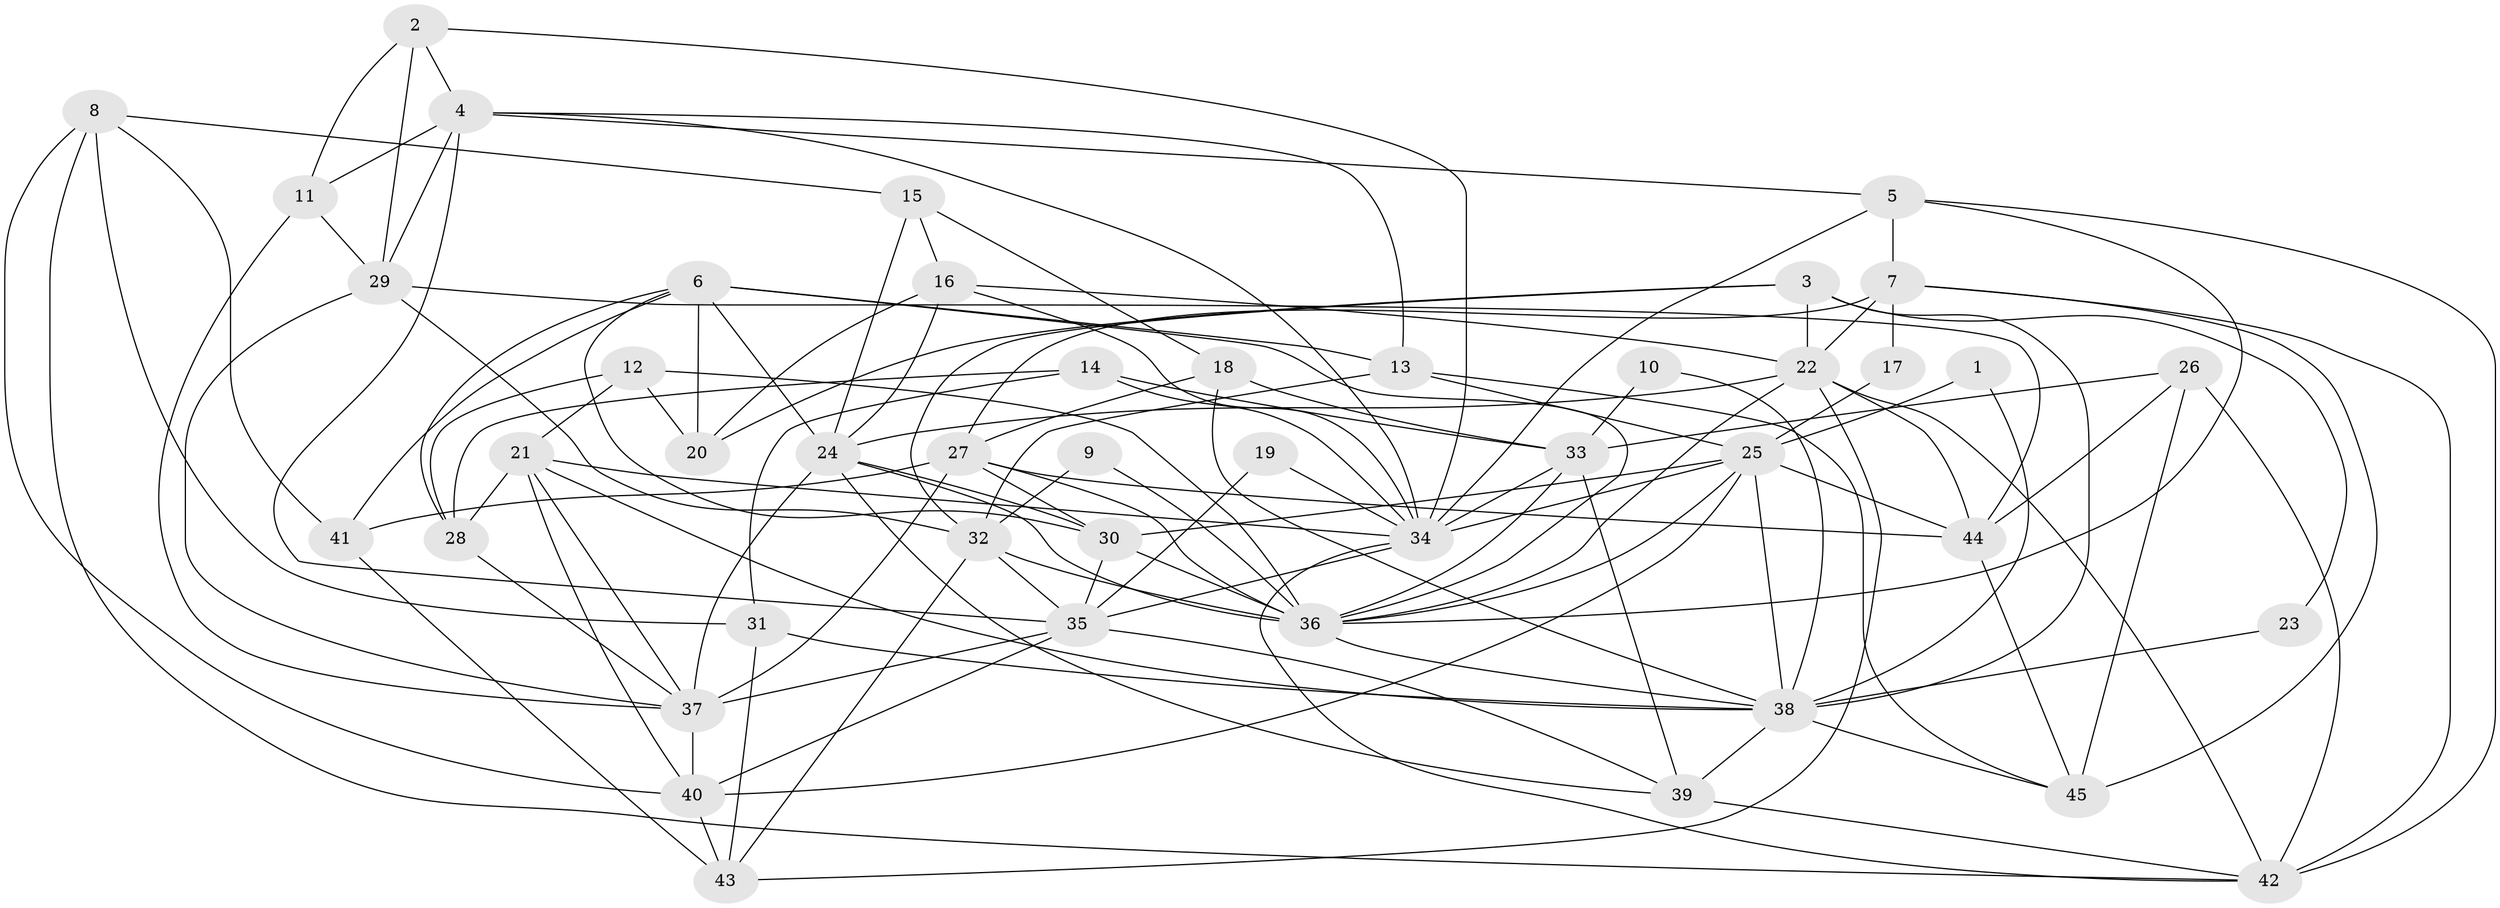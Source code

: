 // original degree distribution, {3: 0.2222222222222222, 4: 0.3333333333333333, 5: 0.13333333333333333, 6: 0.07777777777777778, 7: 0.06666666666666667, 2: 0.15555555555555556, 8: 0.011111111111111112}
// Generated by graph-tools (version 1.1) at 2025/26/03/09/25 03:26:16]
// undirected, 45 vertices, 125 edges
graph export_dot {
graph [start="1"]
  node [color=gray90,style=filled];
  1;
  2;
  3;
  4;
  5;
  6;
  7;
  8;
  9;
  10;
  11;
  12;
  13;
  14;
  15;
  16;
  17;
  18;
  19;
  20;
  21;
  22;
  23;
  24;
  25;
  26;
  27;
  28;
  29;
  30;
  31;
  32;
  33;
  34;
  35;
  36;
  37;
  38;
  39;
  40;
  41;
  42;
  43;
  44;
  45;
  1 -- 25 [weight=1.0];
  1 -- 38 [weight=1.0];
  2 -- 4 [weight=1.0];
  2 -- 11 [weight=1.0];
  2 -- 29 [weight=1.0];
  2 -- 34 [weight=1.0];
  3 -- 20 [weight=1.0];
  3 -- 22 [weight=1.0];
  3 -- 23 [weight=1.0];
  3 -- 32 [weight=1.0];
  3 -- 38 [weight=2.0];
  4 -- 5 [weight=1.0];
  4 -- 11 [weight=1.0];
  4 -- 13 [weight=1.0];
  4 -- 29 [weight=1.0];
  4 -- 34 [weight=1.0];
  4 -- 35 [weight=1.0];
  5 -- 7 [weight=1.0];
  5 -- 34 [weight=1.0];
  5 -- 36 [weight=1.0];
  5 -- 42 [weight=1.0];
  6 -- 13 [weight=1.0];
  6 -- 20 [weight=1.0];
  6 -- 24 [weight=1.0];
  6 -- 28 [weight=1.0];
  6 -- 30 [weight=1.0];
  6 -- 36 [weight=1.0];
  6 -- 41 [weight=1.0];
  7 -- 17 [weight=1.0];
  7 -- 22 [weight=1.0];
  7 -- 27 [weight=1.0];
  7 -- 42 [weight=1.0];
  7 -- 45 [weight=1.0];
  8 -- 15 [weight=1.0];
  8 -- 31 [weight=1.0];
  8 -- 40 [weight=1.0];
  8 -- 41 [weight=1.0];
  8 -- 42 [weight=1.0];
  9 -- 32 [weight=1.0];
  9 -- 36 [weight=1.0];
  10 -- 33 [weight=1.0];
  10 -- 38 [weight=1.0];
  11 -- 29 [weight=1.0];
  11 -- 37 [weight=1.0];
  12 -- 20 [weight=1.0];
  12 -- 21 [weight=1.0];
  12 -- 28 [weight=1.0];
  12 -- 36 [weight=1.0];
  13 -- 25 [weight=1.0];
  13 -- 32 [weight=1.0];
  13 -- 45 [weight=1.0];
  14 -- 28 [weight=1.0];
  14 -- 31 [weight=1.0];
  14 -- 33 [weight=1.0];
  14 -- 34 [weight=1.0];
  15 -- 16 [weight=1.0];
  15 -- 18 [weight=1.0];
  15 -- 24 [weight=1.0];
  16 -- 20 [weight=1.0];
  16 -- 22 [weight=1.0];
  16 -- 24 [weight=1.0];
  16 -- 34 [weight=1.0];
  17 -- 25 [weight=1.0];
  18 -- 27 [weight=2.0];
  18 -- 33 [weight=1.0];
  18 -- 38 [weight=1.0];
  19 -- 34 [weight=1.0];
  19 -- 35 [weight=1.0];
  21 -- 28 [weight=1.0];
  21 -- 34 [weight=1.0];
  21 -- 37 [weight=1.0];
  21 -- 38 [weight=2.0];
  21 -- 40 [weight=1.0];
  22 -- 24 [weight=1.0];
  22 -- 36 [weight=1.0];
  22 -- 42 [weight=1.0];
  22 -- 43 [weight=1.0];
  22 -- 44 [weight=1.0];
  23 -- 38 [weight=1.0];
  24 -- 30 [weight=1.0];
  24 -- 36 [weight=1.0];
  24 -- 37 [weight=1.0];
  24 -- 39 [weight=1.0];
  25 -- 30 [weight=1.0];
  25 -- 34 [weight=1.0];
  25 -- 36 [weight=1.0];
  25 -- 38 [weight=1.0];
  25 -- 40 [weight=1.0];
  25 -- 44 [weight=1.0];
  26 -- 33 [weight=1.0];
  26 -- 42 [weight=1.0];
  26 -- 44 [weight=1.0];
  26 -- 45 [weight=1.0];
  27 -- 30 [weight=1.0];
  27 -- 36 [weight=1.0];
  27 -- 37 [weight=1.0];
  27 -- 41 [weight=1.0];
  27 -- 44 [weight=1.0];
  28 -- 37 [weight=1.0];
  29 -- 32 [weight=1.0];
  29 -- 37 [weight=1.0];
  29 -- 44 [weight=1.0];
  30 -- 35 [weight=1.0];
  30 -- 36 [weight=1.0];
  31 -- 38 [weight=1.0];
  31 -- 43 [weight=1.0];
  32 -- 35 [weight=1.0];
  32 -- 36 [weight=1.0];
  32 -- 43 [weight=1.0];
  33 -- 34 [weight=1.0];
  33 -- 36 [weight=1.0];
  33 -- 39 [weight=2.0];
  34 -- 35 [weight=1.0];
  34 -- 42 [weight=1.0];
  35 -- 37 [weight=1.0];
  35 -- 39 [weight=1.0];
  35 -- 40 [weight=1.0];
  36 -- 38 [weight=1.0];
  37 -- 40 [weight=2.0];
  38 -- 39 [weight=1.0];
  38 -- 45 [weight=2.0];
  39 -- 42 [weight=1.0];
  40 -- 43 [weight=2.0];
  41 -- 43 [weight=1.0];
  44 -- 45 [weight=1.0];
}
